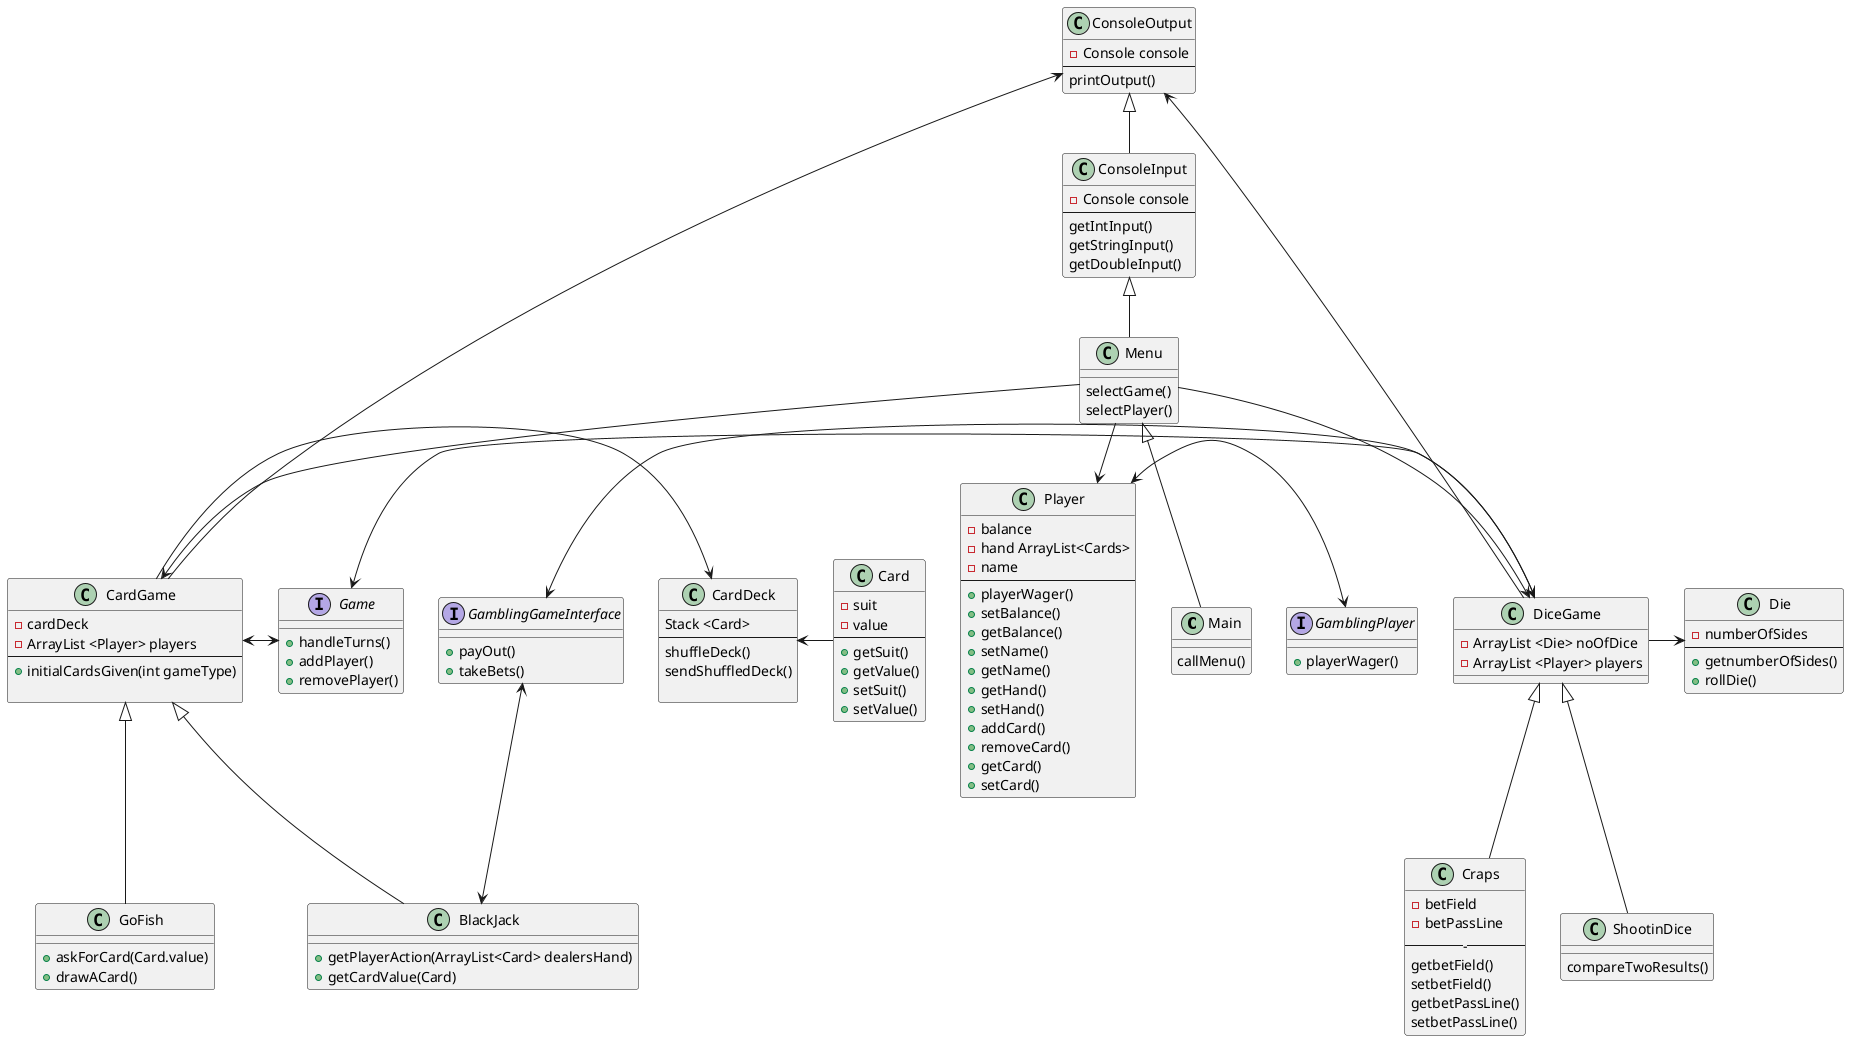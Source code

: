 @startuml

@startuml
class Main{
callMenu()
}

class Menu {
selectGame()
selectPlayer()

}
class ConsoleInput {
-Console console
--
getIntInput()
getStringInput()
getDoubleInput()
}

class ConsoleOutput {
-Console console
--
printOutput()
}

interface Game
{
+handleTurns()
+addPlayer()
+removePlayer()
}
interface GamblingGameInterface
{
+payOut()
+takeBets()

}
interface GamblingPlayer
{
+playerWager()
}
class DiceGame
{
-ArrayList <Die> noOfDice
-ArrayList <Player> players

}
class CardGame
{
-cardDeck
-ArrayList <Player> players
--
+initialCardsGiven(int gameType)

}
class CardDeck
{
Stack <Card>
--
shuffleDeck()
sendShuffledDeck()

}
class Player
{
-balance
-hand ArrayList<Cards>
-name
--
+playerWager()
+setBalance()
+getBalance()
+setName()
+getName()
+getHand()
+setHand()
+addCard()
+removeCard()
+getCard()
+setCard()
}

class GoFish{
+askForCard(Card.value)
+drawACard()

}
class BlackJack{
+getPlayerAction(ArrayList<Card> dealersHand)
+getCardValue(Card)

}

class Craps{
-betField
-betPassLine
-----
getbetField()
setbetField()
getbetPassLine()
setbetPassLine()
}
class Die{
-numberOfSides
--
+getnumberOfSides()
+rollDie()
}
class Card{
-suit
-value
--
+getSuit()
+getValue()
+setSuit()
+setValue()
}
class ShootinDice{

compareTwoResults()

}
Menu <|--Main
Menu --> CardGame
Menu --> DiceGame
Menu --> Player
ConsoleOutput <-- CardGame
ConsoleOutput <-- DiceGame
ConsoleInput <|--Menu
ConsoleOutput <|-- ConsoleInput
DiceGame <|-- ShootinDice
Game <-> DiceGame
GamblingGameInterface <-> DiceGame
Player <-> GamblingPlayer
GamblingGameInterface <-> BlackJack
CardGame <-> Game
CardDeck <- Card
DiceGame -> Die
DiceGame <|-- Craps
CardGame -> CardDeck
CardGame <|-- GoFish
CardGame <|-- BlackJack
@enduml